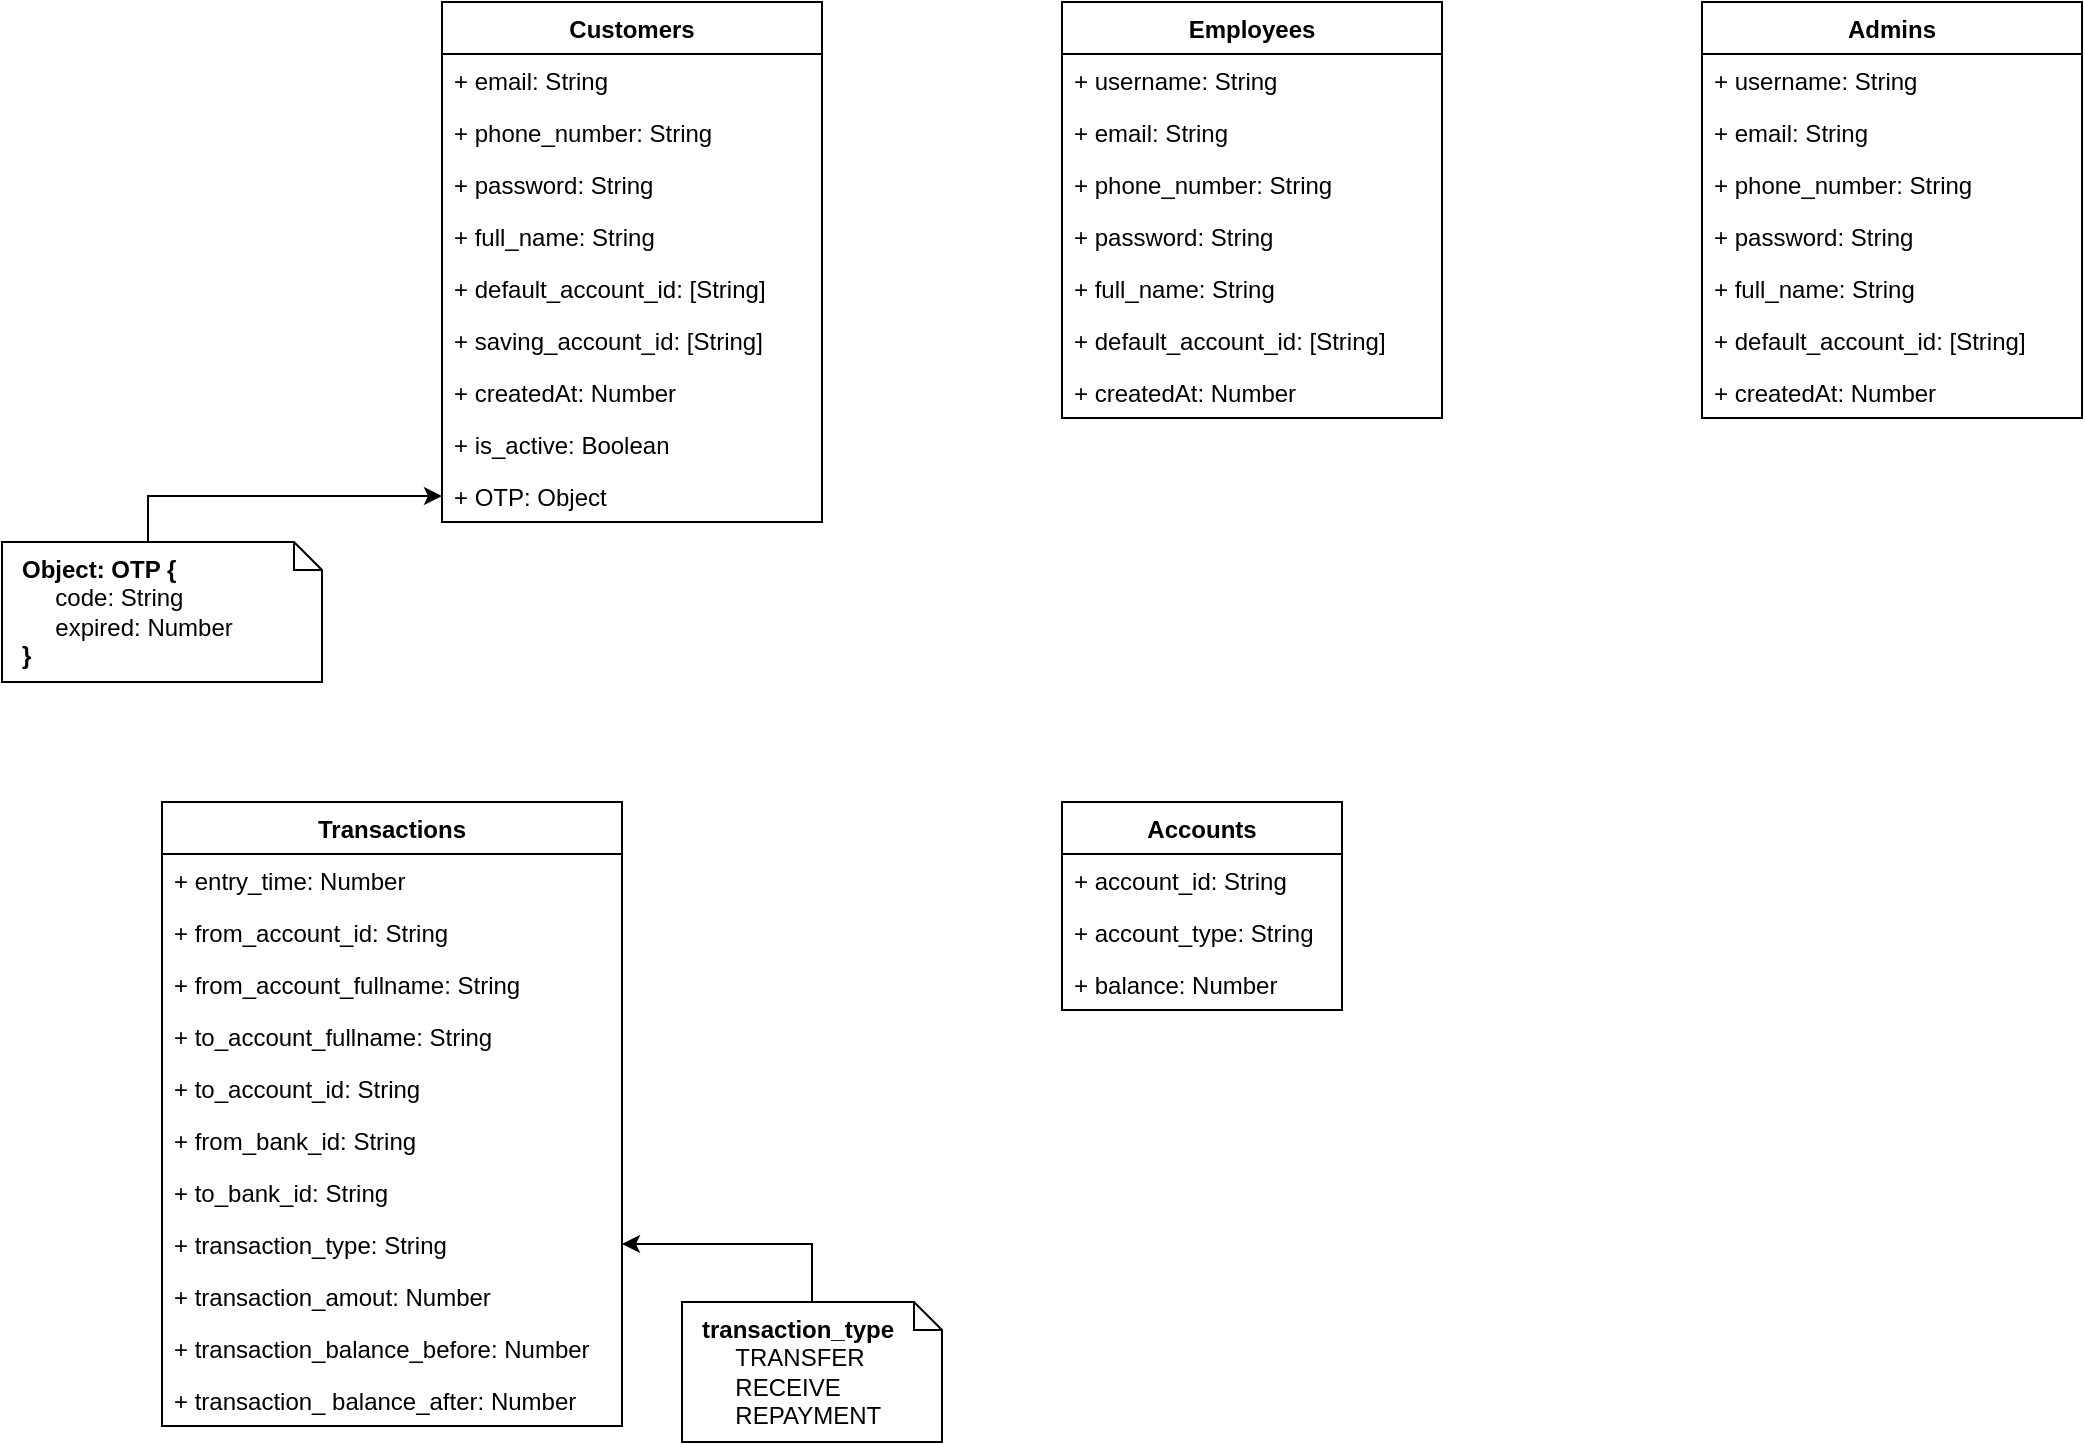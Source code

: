 <mxfile version="13.0.3" type="device"><diagram id="CZUoSd5uyE5ZmcJIQKqS" name="Page-1"><mxGraphModel dx="3324" dy="960" grid="1" gridSize="10" guides="1" tooltips="1" connect="1" arrows="1" fold="1" page="1" pageScale="1" pageWidth="850" pageHeight="1100" math="0" shadow="0"><root><mxCell id="0"/><mxCell id="1" parent="0"/><mxCell id="qyZD_4Hv2nNBV2MBjxpx-3" value="Customers" style="swimlane;fontStyle=1;childLayout=stackLayout;horizontal=1;startSize=26;fillColor=none;horizontalStack=0;resizeParent=1;resizeParentMax=0;resizeLast=0;collapsible=1;marginBottom=0;" vertex="1" parent="1"><mxGeometry x="-960" y="70" width="190" height="260" as="geometry"/></mxCell><mxCell id="qyZD_4Hv2nNBV2MBjxpx-5" value="+ email: String" style="text;strokeColor=none;fillColor=none;align=left;verticalAlign=top;spacingLeft=4;spacingRight=4;overflow=hidden;rotatable=0;points=[[0,0.5],[1,0.5]];portConstraint=eastwest;" vertex="1" parent="qyZD_4Hv2nNBV2MBjxpx-3"><mxGeometry y="26" width="190" height="26" as="geometry"/></mxCell><mxCell id="qyZD_4Hv2nNBV2MBjxpx-6" value="+ phone_number: String" style="text;strokeColor=none;fillColor=none;align=left;verticalAlign=top;spacingLeft=4;spacingRight=4;overflow=hidden;rotatable=0;points=[[0,0.5],[1,0.5]];portConstraint=eastwest;" vertex="1" parent="qyZD_4Hv2nNBV2MBjxpx-3"><mxGeometry y="52" width="190" height="26" as="geometry"/></mxCell><mxCell id="qyZD_4Hv2nNBV2MBjxpx-7" value="+ password: String" style="text;strokeColor=none;fillColor=none;align=left;verticalAlign=top;spacingLeft=4;spacingRight=4;overflow=hidden;rotatable=0;points=[[0,0.5],[1,0.5]];portConstraint=eastwest;" vertex="1" parent="qyZD_4Hv2nNBV2MBjxpx-3"><mxGeometry y="78" width="190" height="26" as="geometry"/></mxCell><mxCell id="qyZD_4Hv2nNBV2MBjxpx-4" value="+ full_name: String" style="text;strokeColor=none;fillColor=none;align=left;verticalAlign=top;spacingLeft=4;spacingRight=4;overflow=hidden;rotatable=0;points=[[0,0.5],[1,0.5]];portConstraint=eastwest;" vertex="1" parent="qyZD_4Hv2nNBV2MBjxpx-3"><mxGeometry y="104" width="190" height="26" as="geometry"/></mxCell><mxCell id="qyZD_4Hv2nNBV2MBjxpx-8" value="+ default_account_id: [String]" style="text;strokeColor=none;fillColor=none;align=left;verticalAlign=top;spacingLeft=4;spacingRight=4;overflow=hidden;rotatable=0;points=[[0,0.5],[1,0.5]];portConstraint=eastwest;" vertex="1" parent="qyZD_4Hv2nNBV2MBjxpx-3"><mxGeometry y="130" width="190" height="26" as="geometry"/></mxCell><mxCell id="qyZD_4Hv2nNBV2MBjxpx-9" value="+ saving_account_id: [String]" style="text;strokeColor=none;fillColor=none;align=left;verticalAlign=top;spacingLeft=4;spacingRight=4;overflow=hidden;rotatable=0;points=[[0,0.5],[1,0.5]];portConstraint=eastwest;" vertex="1" parent="qyZD_4Hv2nNBV2MBjxpx-3"><mxGeometry y="156" width="190" height="26" as="geometry"/></mxCell><mxCell id="qyZD_4Hv2nNBV2MBjxpx-10" value="+ createdAt: Number" style="text;strokeColor=none;fillColor=none;align=left;verticalAlign=top;spacingLeft=4;spacingRight=4;overflow=hidden;rotatable=0;points=[[0,0.5],[1,0.5]];portConstraint=eastwest;" vertex="1" parent="qyZD_4Hv2nNBV2MBjxpx-3"><mxGeometry y="182" width="190" height="26" as="geometry"/></mxCell><mxCell id="qyZD_4Hv2nNBV2MBjxpx-12" value="+ is_active: Boolean" style="text;strokeColor=none;fillColor=none;align=left;verticalAlign=top;spacingLeft=4;spacingRight=4;overflow=hidden;rotatable=0;points=[[0,0.5],[1,0.5]];portConstraint=eastwest;" vertex="1" parent="qyZD_4Hv2nNBV2MBjxpx-3"><mxGeometry y="208" width="190" height="26" as="geometry"/></mxCell><mxCell id="qyZD_4Hv2nNBV2MBjxpx-11" value="+ OTP: Object" style="text;strokeColor=none;fillColor=none;align=left;verticalAlign=top;spacingLeft=4;spacingRight=4;overflow=hidden;rotatable=0;points=[[0,0.5],[1,0.5]];portConstraint=eastwest;" vertex="1" parent="qyZD_4Hv2nNBV2MBjxpx-3"><mxGeometry y="234" width="190" height="26" as="geometry"/></mxCell><mxCell id="qyZD_4Hv2nNBV2MBjxpx-59" style="edgeStyle=orthogonalEdgeStyle;rounded=0;orthogonalLoop=1;jettySize=auto;html=1;" edge="1" parent="1" source="qyZD_4Hv2nNBV2MBjxpx-55" target="qyZD_4Hv2nNBV2MBjxpx-54"><mxGeometry relative="1" as="geometry"/></mxCell><mxCell id="qyZD_4Hv2nNBV2MBjxpx-55" value="&lt;b&gt;transaction_type&lt;br&gt;&lt;/b&gt;&lt;span&gt;&amp;nbsp; &amp;nbsp; &amp;nbsp;TRANSFER&lt;br&gt;&lt;/span&gt;&lt;span&gt;&amp;nbsp; &amp;nbsp; &amp;nbsp;RECEIVE&lt;br&gt;&lt;/span&gt;&lt;b&gt;&amp;nbsp; &amp;nbsp; &lt;/b&gt;&amp;nbsp;REPAYMENT" style="shape=note;whiteSpace=wrap;html=1;size=14;verticalAlign=middle;align=left;spacingTop=0;spacing=10;" vertex="1" parent="1"><mxGeometry x="-840" y="720" width="130" height="70" as="geometry"/></mxCell><mxCell id="qyZD_4Hv2nNBV2MBjxpx-60" style="edgeStyle=orthogonalEdgeStyle;rounded=0;orthogonalLoop=1;jettySize=auto;html=1;exitX=0;exitY=0;exitDx=73;exitDy=0;exitPerimeter=0;" edge="1" parent="1" source="qyZD_4Hv2nNBV2MBjxpx-56" target="qyZD_4Hv2nNBV2MBjxpx-11"><mxGeometry relative="1" as="geometry"/></mxCell><mxCell id="qyZD_4Hv2nNBV2MBjxpx-56" value="&lt;b&gt;Object: OTP {&lt;/b&gt;&lt;br&gt;&amp;nbsp; &amp;nbsp; &amp;nbsp;code: String&lt;br&gt;&amp;nbsp; &amp;nbsp; &amp;nbsp;expired: Number&lt;br&gt;&lt;b&gt;}&lt;/b&gt;" style="shape=note;whiteSpace=wrap;html=1;size=14;verticalAlign=middle;align=left;spacingTop=0;spacing=10;" vertex="1" parent="1"><mxGeometry x="-1180" y="340" width="160" height="70" as="geometry"/></mxCell><mxCell id="qyZD_4Hv2nNBV2MBjxpx-46" value="Transactions" style="swimlane;fontStyle=1;childLayout=stackLayout;horizontal=1;startSize=26;fillColor=none;horizontalStack=0;resizeParent=1;resizeParentMax=0;resizeLast=0;collapsible=1;marginBottom=0;" vertex="1" parent="1"><mxGeometry x="-1100" y="470" width="230" height="312" as="geometry"/></mxCell><mxCell id="qyZD_4Hv2nNBV2MBjxpx-47" value="+ entry_time: Number" style="text;strokeColor=none;fillColor=none;align=left;verticalAlign=top;spacingLeft=4;spacingRight=4;overflow=hidden;rotatable=0;points=[[0,0.5],[1,0.5]];portConstraint=eastwest;" vertex="1" parent="qyZD_4Hv2nNBV2MBjxpx-46"><mxGeometry y="26" width="230" height="26" as="geometry"/></mxCell><mxCell id="qyZD_4Hv2nNBV2MBjxpx-48" value="+ from_account_id: String" style="text;strokeColor=none;fillColor=none;align=left;verticalAlign=top;spacingLeft=4;spacingRight=4;overflow=hidden;rotatable=0;points=[[0,0.5],[1,0.5]];portConstraint=eastwest;" vertex="1" parent="qyZD_4Hv2nNBV2MBjxpx-46"><mxGeometry y="52" width="230" height="26" as="geometry"/></mxCell><mxCell id="qyZD_4Hv2nNBV2MBjxpx-49" value="+ from_account_fullname: String" style="text;strokeColor=none;fillColor=none;align=left;verticalAlign=top;spacingLeft=4;spacingRight=4;overflow=hidden;rotatable=0;points=[[0,0.5],[1,0.5]];portConstraint=eastwest;" vertex="1" parent="qyZD_4Hv2nNBV2MBjxpx-46"><mxGeometry y="78" width="230" height="26" as="geometry"/></mxCell><mxCell id="qyZD_4Hv2nNBV2MBjxpx-50" value="+ to_account_fullname: String" style="text;strokeColor=none;fillColor=none;align=left;verticalAlign=top;spacingLeft=4;spacingRight=4;overflow=hidden;rotatable=0;points=[[0,0.5],[1,0.5]];portConstraint=eastwest;" vertex="1" parent="qyZD_4Hv2nNBV2MBjxpx-46"><mxGeometry y="104" width="230" height="26" as="geometry"/></mxCell><mxCell id="qyZD_4Hv2nNBV2MBjxpx-51" value="+ to_account_id: String" style="text;strokeColor=none;fillColor=none;align=left;verticalAlign=top;spacingLeft=4;spacingRight=4;overflow=hidden;rotatable=0;points=[[0,0.5],[1,0.5]];portConstraint=eastwest;" vertex="1" parent="qyZD_4Hv2nNBV2MBjxpx-46"><mxGeometry y="130" width="230" height="26" as="geometry"/></mxCell><mxCell id="qyZD_4Hv2nNBV2MBjxpx-52" value="+ from_bank_id: String" style="text;strokeColor=none;fillColor=none;align=left;verticalAlign=top;spacingLeft=4;spacingRight=4;overflow=hidden;rotatable=0;points=[[0,0.5],[1,0.5]];portConstraint=eastwest;" vertex="1" parent="qyZD_4Hv2nNBV2MBjxpx-46"><mxGeometry y="156" width="230" height="26" as="geometry"/></mxCell><mxCell id="qyZD_4Hv2nNBV2MBjxpx-53" value="+ to_bank_id: String" style="text;strokeColor=none;fillColor=none;align=left;verticalAlign=top;spacingLeft=4;spacingRight=4;overflow=hidden;rotatable=0;points=[[0,0.5],[1,0.5]];portConstraint=eastwest;" vertex="1" parent="qyZD_4Hv2nNBV2MBjxpx-46"><mxGeometry y="182" width="230" height="26" as="geometry"/></mxCell><mxCell id="qyZD_4Hv2nNBV2MBjxpx-54" value="+ transaction_type: String" style="text;strokeColor=none;fillColor=none;align=left;verticalAlign=top;spacingLeft=4;spacingRight=4;overflow=hidden;rotatable=0;points=[[0,0.5],[1,0.5]];portConstraint=eastwest;" vertex="1" parent="qyZD_4Hv2nNBV2MBjxpx-46"><mxGeometry y="208" width="230" height="26" as="geometry"/></mxCell><mxCell id="qyZD_4Hv2nNBV2MBjxpx-61" value="+ transaction_amout: Number" style="text;strokeColor=none;fillColor=none;align=left;verticalAlign=top;spacingLeft=4;spacingRight=4;overflow=hidden;rotatable=0;points=[[0,0.5],[1,0.5]];portConstraint=eastwest;" vertex="1" parent="qyZD_4Hv2nNBV2MBjxpx-46"><mxGeometry y="234" width="230" height="26" as="geometry"/></mxCell><mxCell id="qyZD_4Hv2nNBV2MBjxpx-62" value="+ transaction_balance_before: Number" style="text;strokeColor=none;fillColor=none;align=left;verticalAlign=top;spacingLeft=4;spacingRight=4;overflow=hidden;rotatable=0;points=[[0,0.5],[1,0.5]];portConstraint=eastwest;" vertex="1" parent="qyZD_4Hv2nNBV2MBjxpx-46"><mxGeometry y="260" width="230" height="26" as="geometry"/></mxCell><mxCell id="qyZD_4Hv2nNBV2MBjxpx-63" value="+ transaction_ balance_after: Number" style="text;strokeColor=none;fillColor=none;align=left;verticalAlign=top;spacingLeft=4;spacingRight=4;overflow=hidden;rotatable=0;points=[[0,0.5],[1,0.5]];portConstraint=eastwest;" vertex="1" parent="qyZD_4Hv2nNBV2MBjxpx-46"><mxGeometry y="286" width="230" height="26" as="geometry"/></mxCell><mxCell id="qyZD_4Hv2nNBV2MBjxpx-64" value="Accounts" style="swimlane;fontStyle=1;childLayout=stackLayout;horizontal=1;startSize=26;fillColor=none;horizontalStack=0;resizeParent=1;resizeParentMax=0;resizeLast=0;collapsible=1;marginBottom=0;" vertex="1" parent="1"><mxGeometry x="-650" y="470" width="140" height="104" as="geometry"/></mxCell><mxCell id="qyZD_4Hv2nNBV2MBjxpx-65" value="+ account_id: String" style="text;strokeColor=none;fillColor=none;align=left;verticalAlign=top;spacingLeft=4;spacingRight=4;overflow=hidden;rotatable=0;points=[[0,0.5],[1,0.5]];portConstraint=eastwest;" vertex="1" parent="qyZD_4Hv2nNBV2MBjxpx-64"><mxGeometry y="26" width="140" height="26" as="geometry"/></mxCell><mxCell id="qyZD_4Hv2nNBV2MBjxpx-66" value="+ account_type: String" style="text;strokeColor=none;fillColor=none;align=left;verticalAlign=top;spacingLeft=4;spacingRight=4;overflow=hidden;rotatable=0;points=[[0,0.5],[1,0.5]];portConstraint=eastwest;" vertex="1" parent="qyZD_4Hv2nNBV2MBjxpx-64"><mxGeometry y="52" width="140" height="26" as="geometry"/></mxCell><mxCell id="qyZD_4Hv2nNBV2MBjxpx-67" value="+ balance: Number" style="text;strokeColor=none;fillColor=none;align=left;verticalAlign=top;spacingLeft=4;spacingRight=4;overflow=hidden;rotatable=0;points=[[0,0.5],[1,0.5]];portConstraint=eastwest;" vertex="1" parent="qyZD_4Hv2nNBV2MBjxpx-64"><mxGeometry y="78" width="140" height="26" as="geometry"/></mxCell><mxCell id="qyZD_4Hv2nNBV2MBjxpx-27" value="Employees" style="swimlane;fontStyle=1;childLayout=stackLayout;horizontal=1;startSize=26;fillColor=none;horizontalStack=0;resizeParent=1;resizeParentMax=0;resizeLast=0;collapsible=1;marginBottom=0;" vertex="1" parent="1"><mxGeometry x="-650" y="70" width="190" height="208" as="geometry"/></mxCell><mxCell id="qyZD_4Hv2nNBV2MBjxpx-37" value="+ username: String" style="text;strokeColor=none;fillColor=none;align=left;verticalAlign=top;spacingLeft=4;spacingRight=4;overflow=hidden;rotatable=0;points=[[0,0.5],[1,0.5]];portConstraint=eastwest;" vertex="1" parent="qyZD_4Hv2nNBV2MBjxpx-27"><mxGeometry y="26" width="190" height="26" as="geometry"/></mxCell><mxCell id="qyZD_4Hv2nNBV2MBjxpx-28" value="+ email: String" style="text;strokeColor=none;fillColor=none;align=left;verticalAlign=top;spacingLeft=4;spacingRight=4;overflow=hidden;rotatable=0;points=[[0,0.5],[1,0.5]];portConstraint=eastwest;" vertex="1" parent="qyZD_4Hv2nNBV2MBjxpx-27"><mxGeometry y="52" width="190" height="26" as="geometry"/></mxCell><mxCell id="qyZD_4Hv2nNBV2MBjxpx-29" value="+ phone_number: String" style="text;strokeColor=none;fillColor=none;align=left;verticalAlign=top;spacingLeft=4;spacingRight=4;overflow=hidden;rotatable=0;points=[[0,0.5],[1,0.5]];portConstraint=eastwest;" vertex="1" parent="qyZD_4Hv2nNBV2MBjxpx-27"><mxGeometry y="78" width="190" height="26" as="geometry"/></mxCell><mxCell id="qyZD_4Hv2nNBV2MBjxpx-30" value="+ password: String" style="text;strokeColor=none;fillColor=none;align=left;verticalAlign=top;spacingLeft=4;spacingRight=4;overflow=hidden;rotatable=0;points=[[0,0.5],[1,0.5]];portConstraint=eastwest;" vertex="1" parent="qyZD_4Hv2nNBV2MBjxpx-27"><mxGeometry y="104" width="190" height="26" as="geometry"/></mxCell><mxCell id="qyZD_4Hv2nNBV2MBjxpx-31" value="+ full_name: String" style="text;strokeColor=none;fillColor=none;align=left;verticalAlign=top;spacingLeft=4;spacingRight=4;overflow=hidden;rotatable=0;points=[[0,0.5],[1,0.5]];portConstraint=eastwest;" vertex="1" parent="qyZD_4Hv2nNBV2MBjxpx-27"><mxGeometry y="130" width="190" height="26" as="geometry"/></mxCell><mxCell id="qyZD_4Hv2nNBV2MBjxpx-32" value="+ default_account_id: [String]" style="text;strokeColor=none;fillColor=none;align=left;verticalAlign=top;spacingLeft=4;spacingRight=4;overflow=hidden;rotatable=0;points=[[0,0.5],[1,0.5]];portConstraint=eastwest;" vertex="1" parent="qyZD_4Hv2nNBV2MBjxpx-27"><mxGeometry y="156" width="190" height="26" as="geometry"/></mxCell><mxCell id="qyZD_4Hv2nNBV2MBjxpx-34" value="+ createdAt: Number" style="text;strokeColor=none;fillColor=none;align=left;verticalAlign=top;spacingLeft=4;spacingRight=4;overflow=hidden;rotatable=0;points=[[0,0.5],[1,0.5]];portConstraint=eastwest;" vertex="1" parent="qyZD_4Hv2nNBV2MBjxpx-27"><mxGeometry y="182" width="190" height="26" as="geometry"/></mxCell><mxCell id="qyZD_4Hv2nNBV2MBjxpx-38" value="Admins" style="swimlane;fontStyle=1;childLayout=stackLayout;horizontal=1;startSize=26;fillColor=none;horizontalStack=0;resizeParent=1;resizeParentMax=0;resizeLast=0;collapsible=1;marginBottom=0;" vertex="1" parent="1"><mxGeometry x="-330" y="70" width="190" height="208" as="geometry"/></mxCell><mxCell id="qyZD_4Hv2nNBV2MBjxpx-39" value="+ username: String" style="text;strokeColor=none;fillColor=none;align=left;verticalAlign=top;spacingLeft=4;spacingRight=4;overflow=hidden;rotatable=0;points=[[0,0.5],[1,0.5]];portConstraint=eastwest;" vertex="1" parent="qyZD_4Hv2nNBV2MBjxpx-38"><mxGeometry y="26" width="190" height="26" as="geometry"/></mxCell><mxCell id="qyZD_4Hv2nNBV2MBjxpx-40" value="+ email: String" style="text;strokeColor=none;fillColor=none;align=left;verticalAlign=top;spacingLeft=4;spacingRight=4;overflow=hidden;rotatable=0;points=[[0,0.5],[1,0.5]];portConstraint=eastwest;" vertex="1" parent="qyZD_4Hv2nNBV2MBjxpx-38"><mxGeometry y="52" width="190" height="26" as="geometry"/></mxCell><mxCell id="qyZD_4Hv2nNBV2MBjxpx-41" value="+ phone_number: String" style="text;strokeColor=none;fillColor=none;align=left;verticalAlign=top;spacingLeft=4;spacingRight=4;overflow=hidden;rotatable=0;points=[[0,0.5],[1,0.5]];portConstraint=eastwest;" vertex="1" parent="qyZD_4Hv2nNBV2MBjxpx-38"><mxGeometry y="78" width="190" height="26" as="geometry"/></mxCell><mxCell id="qyZD_4Hv2nNBV2MBjxpx-42" value="+ password: String" style="text;strokeColor=none;fillColor=none;align=left;verticalAlign=top;spacingLeft=4;spacingRight=4;overflow=hidden;rotatable=0;points=[[0,0.5],[1,0.5]];portConstraint=eastwest;" vertex="1" parent="qyZD_4Hv2nNBV2MBjxpx-38"><mxGeometry y="104" width="190" height="26" as="geometry"/></mxCell><mxCell id="qyZD_4Hv2nNBV2MBjxpx-43" value="+ full_name: String" style="text;strokeColor=none;fillColor=none;align=left;verticalAlign=top;spacingLeft=4;spacingRight=4;overflow=hidden;rotatable=0;points=[[0,0.5],[1,0.5]];portConstraint=eastwest;" vertex="1" parent="qyZD_4Hv2nNBV2MBjxpx-38"><mxGeometry y="130" width="190" height="26" as="geometry"/></mxCell><mxCell id="qyZD_4Hv2nNBV2MBjxpx-44" value="+ default_account_id: [String]" style="text;strokeColor=none;fillColor=none;align=left;verticalAlign=top;spacingLeft=4;spacingRight=4;overflow=hidden;rotatable=0;points=[[0,0.5],[1,0.5]];portConstraint=eastwest;" vertex="1" parent="qyZD_4Hv2nNBV2MBjxpx-38"><mxGeometry y="156" width="190" height="26" as="geometry"/></mxCell><mxCell id="qyZD_4Hv2nNBV2MBjxpx-45" value="+ createdAt: Number" style="text;strokeColor=none;fillColor=none;align=left;verticalAlign=top;spacingLeft=4;spacingRight=4;overflow=hidden;rotatable=0;points=[[0,0.5],[1,0.5]];portConstraint=eastwest;" vertex="1" parent="qyZD_4Hv2nNBV2MBjxpx-38"><mxGeometry y="182" width="190" height="26" as="geometry"/></mxCell></root></mxGraphModel></diagram></mxfile>